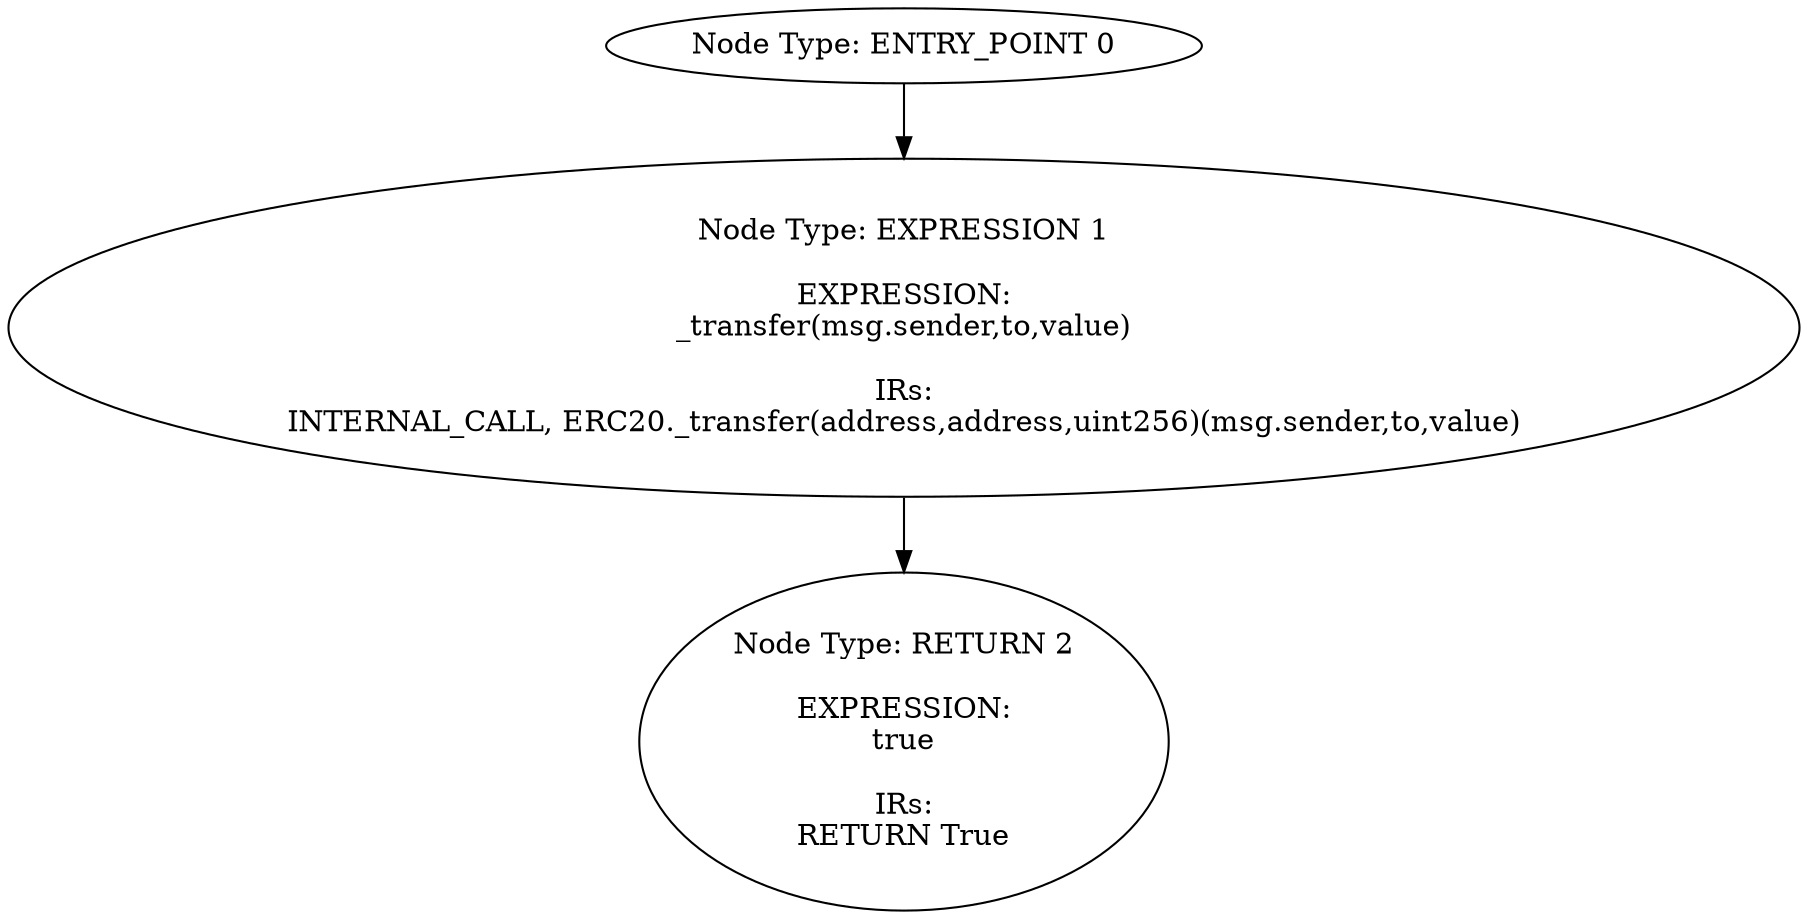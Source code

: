 digraph{
0[label="Node Type: ENTRY_POINT 0
"];
0->1;
1[label="Node Type: EXPRESSION 1

EXPRESSION:
_transfer(msg.sender,to,value)

IRs:
INTERNAL_CALL, ERC20._transfer(address,address,uint256)(msg.sender,to,value)"];
1->2;
2[label="Node Type: RETURN 2

EXPRESSION:
true

IRs:
RETURN True"];
}
